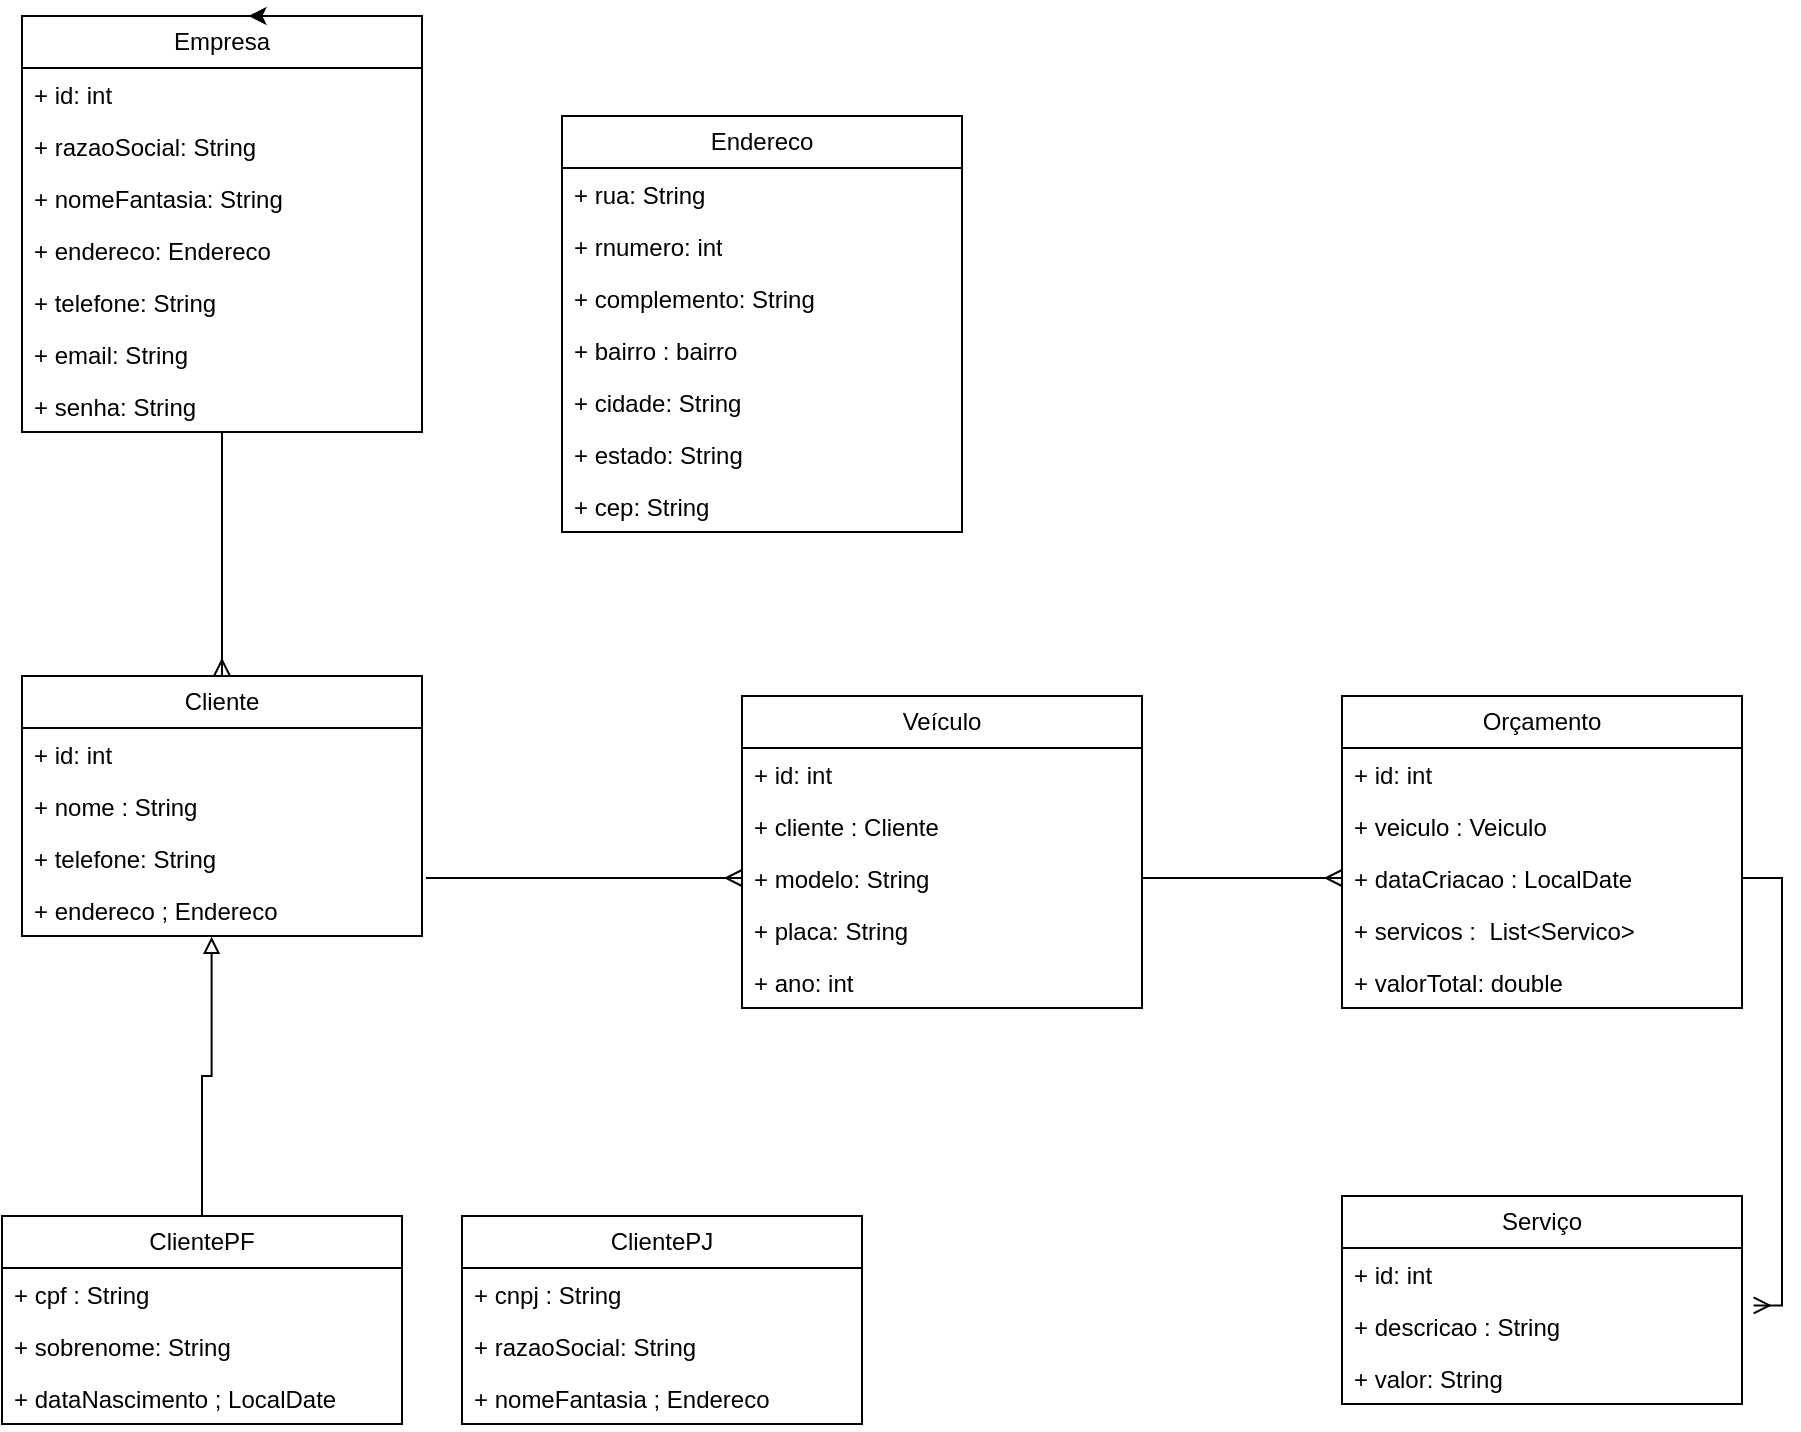 <mxfile version="27.0.9">
  <diagram name="Página-1" id="kKqCdztmSD6UAvL1XPf9">
    <mxGraphModel dx="312" dy="1637" grid="1" gridSize="10" guides="1" tooltips="1" connect="1" arrows="1" fold="1" page="1" pageScale="1" pageWidth="827" pageHeight="1169" math="0" shadow="0">
      <root>
        <mxCell id="0" />
        <mxCell id="1" parent="0" />
        <mxCell id="M29NdvluI0ERa-KUTfLm-1" value="Cliente" style="swimlane;fontStyle=0;childLayout=stackLayout;horizontal=1;startSize=26;fillColor=none;horizontalStack=0;resizeParent=1;resizeParentMax=0;resizeLast=0;collapsible=1;marginBottom=0;whiteSpace=wrap;html=1;" vertex="1" parent="1">
          <mxGeometry x="290" y="50" width="200" height="130" as="geometry" />
        </mxCell>
        <mxCell id="M29NdvluI0ERa-KUTfLm-2" value="+ id: int" style="text;strokeColor=none;fillColor=none;align=left;verticalAlign=top;spacingLeft=4;spacingRight=4;overflow=hidden;rotatable=0;points=[[0,0.5],[1,0.5]];portConstraint=eastwest;whiteSpace=wrap;html=1;" vertex="1" parent="M29NdvluI0ERa-KUTfLm-1">
          <mxGeometry y="26" width="200" height="26" as="geometry" />
        </mxCell>
        <mxCell id="M29NdvluI0ERa-KUTfLm-3" value="+ nome : String" style="text;strokeColor=none;fillColor=none;align=left;verticalAlign=top;spacingLeft=4;spacingRight=4;overflow=hidden;rotatable=0;points=[[0,0.5],[1,0.5]];portConstraint=eastwest;whiteSpace=wrap;html=1;" vertex="1" parent="M29NdvluI0ERa-KUTfLm-1">
          <mxGeometry y="52" width="200" height="26" as="geometry" />
        </mxCell>
        <mxCell id="M29NdvluI0ERa-KUTfLm-4" value="+ telefone: String" style="text;strokeColor=none;fillColor=none;align=left;verticalAlign=top;spacingLeft=4;spacingRight=4;overflow=hidden;rotatable=0;points=[[0,0.5],[1,0.5]];portConstraint=eastwest;whiteSpace=wrap;html=1;" vertex="1" parent="M29NdvluI0ERa-KUTfLm-1">
          <mxGeometry y="78" width="200" height="26" as="geometry" />
        </mxCell>
        <mxCell id="M29NdvluI0ERa-KUTfLm-41" value="+ endereco ; Endereco" style="text;strokeColor=none;fillColor=none;align=left;verticalAlign=top;spacingLeft=4;spacingRight=4;overflow=hidden;rotatable=0;points=[[0,0.5],[1,0.5]];portConstraint=eastwest;whiteSpace=wrap;html=1;" vertex="1" parent="M29NdvluI0ERa-KUTfLm-1">
          <mxGeometry y="104" width="200" height="26" as="geometry" />
        </mxCell>
        <mxCell id="M29NdvluI0ERa-KUTfLm-9" value="Veículo" style="swimlane;fontStyle=0;childLayout=stackLayout;horizontal=1;startSize=26;fillColor=none;horizontalStack=0;resizeParent=1;resizeParentMax=0;resizeLast=0;collapsible=1;marginBottom=0;whiteSpace=wrap;html=1;" vertex="1" parent="1">
          <mxGeometry x="650" y="60" width="200" height="156" as="geometry" />
        </mxCell>
        <mxCell id="M29NdvluI0ERa-KUTfLm-10" value="+ id: int" style="text;strokeColor=none;fillColor=none;align=left;verticalAlign=top;spacingLeft=4;spacingRight=4;overflow=hidden;rotatable=0;points=[[0,0.5],[1,0.5]];portConstraint=eastwest;whiteSpace=wrap;html=1;" vertex="1" parent="M29NdvluI0ERa-KUTfLm-9">
          <mxGeometry y="26" width="200" height="26" as="geometry" />
        </mxCell>
        <mxCell id="M29NdvluI0ERa-KUTfLm-11" value="+ cliente : Cliente" style="text;strokeColor=none;fillColor=none;align=left;verticalAlign=top;spacingLeft=4;spacingRight=4;overflow=hidden;rotatable=0;points=[[0,0.5],[1,0.5]];portConstraint=eastwest;whiteSpace=wrap;html=1;" vertex="1" parent="M29NdvluI0ERa-KUTfLm-9">
          <mxGeometry y="52" width="200" height="26" as="geometry" />
        </mxCell>
        <mxCell id="M29NdvluI0ERa-KUTfLm-12" value="+ modelo: String" style="text;strokeColor=none;fillColor=none;align=left;verticalAlign=top;spacingLeft=4;spacingRight=4;overflow=hidden;rotatable=0;points=[[0,0.5],[1,0.5]];portConstraint=eastwest;whiteSpace=wrap;html=1;" vertex="1" parent="M29NdvluI0ERa-KUTfLm-9">
          <mxGeometry y="78" width="200" height="26" as="geometry" />
        </mxCell>
        <mxCell id="M29NdvluI0ERa-KUTfLm-13" value="+ placa: String" style="text;strokeColor=none;fillColor=none;align=left;verticalAlign=top;spacingLeft=4;spacingRight=4;overflow=hidden;rotatable=0;points=[[0,0.5],[1,0.5]];portConstraint=eastwest;whiteSpace=wrap;html=1;" vertex="1" parent="M29NdvluI0ERa-KUTfLm-9">
          <mxGeometry y="104" width="200" height="26" as="geometry" />
        </mxCell>
        <mxCell id="M29NdvluI0ERa-KUTfLm-14" value="+ ano: int" style="text;strokeColor=none;fillColor=none;align=left;verticalAlign=top;spacingLeft=4;spacingRight=4;overflow=hidden;rotatable=0;points=[[0,0.5],[1,0.5]];portConstraint=eastwest;whiteSpace=wrap;html=1;" vertex="1" parent="M29NdvluI0ERa-KUTfLm-9">
          <mxGeometry y="130" width="200" height="26" as="geometry" />
        </mxCell>
        <mxCell id="M29NdvluI0ERa-KUTfLm-16" value="Serviço" style="swimlane;fontStyle=0;childLayout=stackLayout;horizontal=1;startSize=26;fillColor=none;horizontalStack=0;resizeParent=1;resizeParentMax=0;resizeLast=0;collapsible=1;marginBottom=0;whiteSpace=wrap;html=1;" vertex="1" parent="1">
          <mxGeometry x="950" y="310" width="200" height="104" as="geometry" />
        </mxCell>
        <mxCell id="M29NdvluI0ERa-KUTfLm-17" value="+ id: int" style="text;strokeColor=none;fillColor=none;align=left;verticalAlign=top;spacingLeft=4;spacingRight=4;overflow=hidden;rotatable=0;points=[[0,0.5],[1,0.5]];portConstraint=eastwest;whiteSpace=wrap;html=1;" vertex="1" parent="M29NdvluI0ERa-KUTfLm-16">
          <mxGeometry y="26" width="200" height="26" as="geometry" />
        </mxCell>
        <mxCell id="M29NdvluI0ERa-KUTfLm-18" value="+ descricao : String" style="text;strokeColor=none;fillColor=none;align=left;verticalAlign=top;spacingLeft=4;spacingRight=4;overflow=hidden;rotatable=0;points=[[0,0.5],[1,0.5]];portConstraint=eastwest;whiteSpace=wrap;html=1;" vertex="1" parent="M29NdvluI0ERa-KUTfLm-16">
          <mxGeometry y="52" width="200" height="26" as="geometry" />
        </mxCell>
        <mxCell id="M29NdvluI0ERa-KUTfLm-19" value="+ valor: String" style="text;strokeColor=none;fillColor=none;align=left;verticalAlign=top;spacingLeft=4;spacingRight=4;overflow=hidden;rotatable=0;points=[[0,0.5],[1,0.5]];portConstraint=eastwest;whiteSpace=wrap;html=1;" vertex="1" parent="M29NdvluI0ERa-KUTfLm-16">
          <mxGeometry y="78" width="200" height="26" as="geometry" />
        </mxCell>
        <mxCell id="M29NdvluI0ERa-KUTfLm-22" value="Orçamento" style="swimlane;fontStyle=0;childLayout=stackLayout;horizontal=1;startSize=26;fillColor=none;horizontalStack=0;resizeParent=1;resizeParentMax=0;resizeLast=0;collapsible=1;marginBottom=0;whiteSpace=wrap;html=1;" vertex="1" parent="1">
          <mxGeometry x="950" y="60" width="200" height="156" as="geometry" />
        </mxCell>
        <mxCell id="M29NdvluI0ERa-KUTfLm-23" value="+ id: int" style="text;strokeColor=none;fillColor=none;align=left;verticalAlign=top;spacingLeft=4;spacingRight=4;overflow=hidden;rotatable=0;points=[[0,0.5],[1,0.5]];portConstraint=eastwest;whiteSpace=wrap;html=1;" vertex="1" parent="M29NdvluI0ERa-KUTfLm-22">
          <mxGeometry y="26" width="200" height="26" as="geometry" />
        </mxCell>
        <mxCell id="M29NdvluI0ERa-KUTfLm-24" value="+ veiculo : Veiculo" style="text;strokeColor=none;fillColor=none;align=left;verticalAlign=top;spacingLeft=4;spacingRight=4;overflow=hidden;rotatable=0;points=[[0,0.5],[1,0.5]];portConstraint=eastwest;whiteSpace=wrap;html=1;" vertex="1" parent="M29NdvluI0ERa-KUTfLm-22">
          <mxGeometry y="52" width="200" height="26" as="geometry" />
        </mxCell>
        <mxCell id="M29NdvluI0ERa-KUTfLm-25" value="+ dataCriacao : LocalDate&lt;div&gt;&lt;br&gt;&lt;/div&gt;" style="text;strokeColor=none;fillColor=none;align=left;verticalAlign=top;spacingLeft=4;spacingRight=4;overflow=hidden;rotatable=0;points=[[0,0.5],[1,0.5]];portConstraint=eastwest;whiteSpace=wrap;html=1;" vertex="1" parent="M29NdvluI0ERa-KUTfLm-22">
          <mxGeometry y="78" width="200" height="26" as="geometry" />
        </mxCell>
        <mxCell id="M29NdvluI0ERa-KUTfLm-26" value="&lt;div&gt;+ servicos :&amp;nbsp; List&amp;lt;Servico&amp;gt;&lt;/div&gt;" style="text;strokeColor=none;fillColor=none;align=left;verticalAlign=top;spacingLeft=4;spacingRight=4;overflow=hidden;rotatable=0;points=[[0,0.5],[1,0.5]];portConstraint=eastwest;whiteSpace=wrap;html=1;" vertex="1" parent="M29NdvluI0ERa-KUTfLm-22">
          <mxGeometry y="104" width="200" height="26" as="geometry" />
        </mxCell>
        <mxCell id="M29NdvluI0ERa-KUTfLm-27" value="&lt;div&gt;+ valorTotal: double&lt;/div&gt;" style="text;strokeColor=none;fillColor=none;align=left;verticalAlign=top;spacingLeft=4;spacingRight=4;overflow=hidden;rotatable=0;points=[[0,0.5],[1,0.5]];portConstraint=eastwest;whiteSpace=wrap;html=1;" vertex="1" parent="M29NdvluI0ERa-KUTfLm-22">
          <mxGeometry y="130" width="200" height="26" as="geometry" />
        </mxCell>
        <mxCell id="M29NdvluI0ERa-KUTfLm-28" style="edgeStyle=orthogonalEdgeStyle;rounded=0;orthogonalLoop=1;jettySize=auto;html=1;entryX=1.01;entryY=0.885;entryDx=0;entryDy=0;entryPerimeter=0;endArrow=none;endFill=0;startArrow=ERmany;startFill=0;" edge="1" parent="1" source="M29NdvluI0ERa-KUTfLm-12">
          <mxGeometry relative="1" as="geometry">
            <mxPoint x="492.0" y="151.01" as="targetPoint" />
          </mxGeometry>
        </mxCell>
        <mxCell id="M29NdvluI0ERa-KUTfLm-29" style="edgeStyle=orthogonalEdgeStyle;rounded=0;orthogonalLoop=1;jettySize=auto;html=1;entryX=0;entryY=0.5;entryDx=0;entryDy=0;endArrow=ERmany;endFill=0;" edge="1" parent="1" source="M29NdvluI0ERa-KUTfLm-12" target="M29NdvluI0ERa-KUTfLm-25">
          <mxGeometry relative="1" as="geometry" />
        </mxCell>
        <mxCell id="M29NdvluI0ERa-KUTfLm-30" style="edgeStyle=orthogonalEdgeStyle;rounded=0;orthogonalLoop=1;jettySize=auto;html=1;entryX=1.029;entryY=0.104;entryDx=0;entryDy=0;entryPerimeter=0;endArrow=ERmany;endFill=0;" edge="1" parent="1" source="M29NdvluI0ERa-KUTfLm-25" target="M29NdvluI0ERa-KUTfLm-18">
          <mxGeometry relative="1" as="geometry">
            <Array as="points">
              <mxPoint x="1170" y="151" />
              <mxPoint x="1170" y="365" />
            </Array>
          </mxGeometry>
        </mxCell>
        <mxCell id="M29NdvluI0ERa-KUTfLm-48" style="edgeStyle=orthogonalEdgeStyle;rounded=0;orthogonalLoop=1;jettySize=auto;html=1;entryX=0.5;entryY=0;entryDx=0;entryDy=0;endArrow=ERmany;endFill=0;" edge="1" parent="1" source="M29NdvluI0ERa-KUTfLm-32" target="M29NdvluI0ERa-KUTfLm-1">
          <mxGeometry relative="1" as="geometry" />
        </mxCell>
        <mxCell id="M29NdvluI0ERa-KUTfLm-32" value="Empresa" style="swimlane;fontStyle=0;childLayout=stackLayout;horizontal=1;startSize=26;fillColor=none;horizontalStack=0;resizeParent=1;resizeParentMax=0;resizeLast=0;collapsible=1;marginBottom=0;whiteSpace=wrap;html=1;" vertex="1" parent="1">
          <mxGeometry x="290" y="-280" width="200" height="208" as="geometry" />
        </mxCell>
        <mxCell id="M29NdvluI0ERa-KUTfLm-33" value="+ id: int" style="text;strokeColor=none;fillColor=none;align=left;verticalAlign=top;spacingLeft=4;spacingRight=4;overflow=hidden;rotatable=0;points=[[0,0.5],[1,0.5]];portConstraint=eastwest;whiteSpace=wrap;html=1;" vertex="1" parent="M29NdvluI0ERa-KUTfLm-32">
          <mxGeometry y="26" width="200" height="26" as="geometry" />
        </mxCell>
        <mxCell id="M29NdvluI0ERa-KUTfLm-34" value="+ razaoSocial: String" style="text;strokeColor=none;fillColor=none;align=left;verticalAlign=top;spacingLeft=4;spacingRight=4;overflow=hidden;rotatable=0;points=[[0,0.5],[1,0.5]];portConstraint=eastwest;whiteSpace=wrap;html=1;" vertex="1" parent="M29NdvluI0ERa-KUTfLm-32">
          <mxGeometry y="52" width="200" height="26" as="geometry" />
        </mxCell>
        <mxCell id="M29NdvluI0ERa-KUTfLm-35" value="+ nomeFantasia: String" style="text;strokeColor=none;fillColor=none;align=left;verticalAlign=top;spacingLeft=4;spacingRight=4;overflow=hidden;rotatable=0;points=[[0,0.5],[1,0.5]];portConstraint=eastwest;whiteSpace=wrap;html=1;" vertex="1" parent="M29NdvluI0ERa-KUTfLm-32">
          <mxGeometry y="78" width="200" height="26" as="geometry" />
        </mxCell>
        <mxCell id="M29NdvluI0ERa-KUTfLm-36" value="+ endereco: Endereco" style="text;strokeColor=none;fillColor=none;align=left;verticalAlign=top;spacingLeft=4;spacingRight=4;overflow=hidden;rotatable=0;points=[[0,0.5],[1,0.5]];portConstraint=eastwest;whiteSpace=wrap;html=1;" vertex="1" parent="M29NdvluI0ERa-KUTfLm-32">
          <mxGeometry y="104" width="200" height="26" as="geometry" />
        </mxCell>
        <mxCell id="M29NdvluI0ERa-KUTfLm-37" value="+ telefone: String" style="text;strokeColor=none;fillColor=none;align=left;verticalAlign=top;spacingLeft=4;spacingRight=4;overflow=hidden;rotatable=0;points=[[0,0.5],[1,0.5]];portConstraint=eastwest;whiteSpace=wrap;html=1;" vertex="1" parent="M29NdvluI0ERa-KUTfLm-32">
          <mxGeometry y="130" width="200" height="26" as="geometry" />
        </mxCell>
        <mxCell id="M29NdvluI0ERa-KUTfLm-38" value="+ email: String" style="text;strokeColor=none;fillColor=none;align=left;verticalAlign=top;spacingLeft=4;spacingRight=4;overflow=hidden;rotatable=0;points=[[0,0.5],[1,0.5]];portConstraint=eastwest;whiteSpace=wrap;html=1;" vertex="1" parent="M29NdvluI0ERa-KUTfLm-32">
          <mxGeometry y="156" width="200" height="26" as="geometry" />
        </mxCell>
        <mxCell id="M29NdvluI0ERa-KUTfLm-39" value="+ senha: String" style="text;strokeColor=none;fillColor=none;align=left;verticalAlign=top;spacingLeft=4;spacingRight=4;overflow=hidden;rotatable=0;points=[[0,0.5],[1,0.5]];portConstraint=eastwest;whiteSpace=wrap;html=1;" vertex="1" parent="M29NdvluI0ERa-KUTfLm-32">
          <mxGeometry y="182" width="200" height="26" as="geometry" />
        </mxCell>
        <mxCell id="M29NdvluI0ERa-KUTfLm-40" style="edgeStyle=orthogonalEdgeStyle;rounded=0;orthogonalLoop=1;jettySize=auto;html=1;exitX=0.75;exitY=0;exitDx=0;exitDy=0;entryX=0.566;entryY=0.002;entryDx=0;entryDy=0;entryPerimeter=0;" edge="1" parent="1" source="M29NdvluI0ERa-KUTfLm-32" target="M29NdvluI0ERa-KUTfLm-32">
          <mxGeometry relative="1" as="geometry" />
        </mxCell>
        <mxCell id="M29NdvluI0ERa-KUTfLm-42" value="ClientePF" style="swimlane;fontStyle=0;childLayout=stackLayout;horizontal=1;startSize=26;fillColor=none;horizontalStack=0;resizeParent=1;resizeParentMax=0;resizeLast=0;collapsible=1;marginBottom=0;whiteSpace=wrap;html=1;" vertex="1" parent="1">
          <mxGeometry x="280" y="320" width="200" height="104" as="geometry" />
        </mxCell>
        <mxCell id="M29NdvluI0ERa-KUTfLm-44" value="+ cpf : String" style="text;strokeColor=none;fillColor=none;align=left;verticalAlign=top;spacingLeft=4;spacingRight=4;overflow=hidden;rotatable=0;points=[[0,0.5],[1,0.5]];portConstraint=eastwest;whiteSpace=wrap;html=1;" vertex="1" parent="M29NdvluI0ERa-KUTfLm-42">
          <mxGeometry y="26" width="200" height="26" as="geometry" />
        </mxCell>
        <mxCell id="M29NdvluI0ERa-KUTfLm-45" value="+ sobrenome: String" style="text;strokeColor=none;fillColor=none;align=left;verticalAlign=top;spacingLeft=4;spacingRight=4;overflow=hidden;rotatable=0;points=[[0,0.5],[1,0.5]];portConstraint=eastwest;whiteSpace=wrap;html=1;" vertex="1" parent="M29NdvluI0ERa-KUTfLm-42">
          <mxGeometry y="52" width="200" height="26" as="geometry" />
        </mxCell>
        <mxCell id="M29NdvluI0ERa-KUTfLm-46" value="+ dataNascimento ; LocalDate" style="text;strokeColor=none;fillColor=none;align=left;verticalAlign=top;spacingLeft=4;spacingRight=4;overflow=hidden;rotatable=0;points=[[0,0.5],[1,0.5]];portConstraint=eastwest;whiteSpace=wrap;html=1;" vertex="1" parent="M29NdvluI0ERa-KUTfLm-42">
          <mxGeometry y="78" width="200" height="26" as="geometry" />
        </mxCell>
        <mxCell id="M29NdvluI0ERa-KUTfLm-47" style="edgeStyle=orthogonalEdgeStyle;rounded=0;orthogonalLoop=1;jettySize=auto;html=1;entryX=0.474;entryY=1.016;entryDx=0;entryDy=0;entryPerimeter=0;endArrow=block;endFill=0;" edge="1" parent="1" source="M29NdvluI0ERa-KUTfLm-42" target="M29NdvluI0ERa-KUTfLm-41">
          <mxGeometry relative="1" as="geometry" />
        </mxCell>
        <mxCell id="M29NdvluI0ERa-KUTfLm-49" value="ClientePJ" style="swimlane;fontStyle=0;childLayout=stackLayout;horizontal=1;startSize=26;fillColor=none;horizontalStack=0;resizeParent=1;resizeParentMax=0;resizeLast=0;collapsible=1;marginBottom=0;whiteSpace=wrap;html=1;" vertex="1" parent="1">
          <mxGeometry x="510" y="320" width="200" height="104" as="geometry" />
        </mxCell>
        <mxCell id="M29NdvluI0ERa-KUTfLm-51" value="+ cnpj : String" style="text;strokeColor=none;fillColor=none;align=left;verticalAlign=top;spacingLeft=4;spacingRight=4;overflow=hidden;rotatable=0;points=[[0,0.5],[1,0.5]];portConstraint=eastwest;whiteSpace=wrap;html=1;" vertex="1" parent="M29NdvluI0ERa-KUTfLm-49">
          <mxGeometry y="26" width="200" height="26" as="geometry" />
        </mxCell>
        <mxCell id="M29NdvluI0ERa-KUTfLm-52" value="+ razaoSocial: String" style="text;strokeColor=none;fillColor=none;align=left;verticalAlign=top;spacingLeft=4;spacingRight=4;overflow=hidden;rotatable=0;points=[[0,0.5],[1,0.5]];portConstraint=eastwest;whiteSpace=wrap;html=1;" vertex="1" parent="M29NdvluI0ERa-KUTfLm-49">
          <mxGeometry y="52" width="200" height="26" as="geometry" />
        </mxCell>
        <mxCell id="M29NdvluI0ERa-KUTfLm-53" value="+ nomeFantasia ; Endereco" style="text;strokeColor=none;fillColor=none;align=left;verticalAlign=top;spacingLeft=4;spacingRight=4;overflow=hidden;rotatable=0;points=[[0,0.5],[1,0.5]];portConstraint=eastwest;whiteSpace=wrap;html=1;" vertex="1" parent="M29NdvluI0ERa-KUTfLm-49">
          <mxGeometry y="78" width="200" height="26" as="geometry" />
        </mxCell>
        <mxCell id="M29NdvluI0ERa-KUTfLm-54" value="Endereco" style="swimlane;fontStyle=0;childLayout=stackLayout;horizontal=1;startSize=26;fillColor=none;horizontalStack=0;resizeParent=1;resizeParentMax=0;resizeLast=0;collapsible=1;marginBottom=0;whiteSpace=wrap;html=1;" vertex="1" parent="1">
          <mxGeometry x="560" y="-230" width="200" height="208" as="geometry" />
        </mxCell>
        <mxCell id="M29NdvluI0ERa-KUTfLm-55" value="+ rua: String" style="text;strokeColor=none;fillColor=none;align=left;verticalAlign=top;spacingLeft=4;spacingRight=4;overflow=hidden;rotatable=0;points=[[0,0.5],[1,0.5]];portConstraint=eastwest;whiteSpace=wrap;html=1;" vertex="1" parent="M29NdvluI0ERa-KUTfLm-54">
          <mxGeometry y="26" width="200" height="26" as="geometry" />
        </mxCell>
        <mxCell id="M29NdvluI0ERa-KUTfLm-56" value="+ rnumero: int" style="text;strokeColor=none;fillColor=none;align=left;verticalAlign=top;spacingLeft=4;spacingRight=4;overflow=hidden;rotatable=0;points=[[0,0.5],[1,0.5]];portConstraint=eastwest;whiteSpace=wrap;html=1;" vertex="1" parent="M29NdvluI0ERa-KUTfLm-54">
          <mxGeometry y="52" width="200" height="26" as="geometry" />
        </mxCell>
        <mxCell id="M29NdvluI0ERa-KUTfLm-57" value="+ complemento: String" style="text;strokeColor=none;fillColor=none;align=left;verticalAlign=top;spacingLeft=4;spacingRight=4;overflow=hidden;rotatable=0;points=[[0,0.5],[1,0.5]];portConstraint=eastwest;whiteSpace=wrap;html=1;" vertex="1" parent="M29NdvluI0ERa-KUTfLm-54">
          <mxGeometry y="78" width="200" height="26" as="geometry" />
        </mxCell>
        <mxCell id="M29NdvluI0ERa-KUTfLm-58" value="+ bairro : bairro" style="text;strokeColor=none;fillColor=none;align=left;verticalAlign=top;spacingLeft=4;spacingRight=4;overflow=hidden;rotatable=0;points=[[0,0.5],[1,0.5]];portConstraint=eastwest;whiteSpace=wrap;html=1;" vertex="1" parent="M29NdvluI0ERa-KUTfLm-54">
          <mxGeometry y="104" width="200" height="26" as="geometry" />
        </mxCell>
        <mxCell id="M29NdvluI0ERa-KUTfLm-59" value="+ cidade: String" style="text;strokeColor=none;fillColor=none;align=left;verticalAlign=top;spacingLeft=4;spacingRight=4;overflow=hidden;rotatable=0;points=[[0,0.5],[1,0.5]];portConstraint=eastwest;whiteSpace=wrap;html=1;" vertex="1" parent="M29NdvluI0ERa-KUTfLm-54">
          <mxGeometry y="130" width="200" height="26" as="geometry" />
        </mxCell>
        <mxCell id="M29NdvluI0ERa-KUTfLm-60" value="+ estado: String" style="text;strokeColor=none;fillColor=none;align=left;verticalAlign=top;spacingLeft=4;spacingRight=4;overflow=hidden;rotatable=0;points=[[0,0.5],[1,0.5]];portConstraint=eastwest;whiteSpace=wrap;html=1;" vertex="1" parent="M29NdvluI0ERa-KUTfLm-54">
          <mxGeometry y="156" width="200" height="26" as="geometry" />
        </mxCell>
        <mxCell id="M29NdvluI0ERa-KUTfLm-61" value="+ cep: String" style="text;strokeColor=none;fillColor=none;align=left;verticalAlign=top;spacingLeft=4;spacingRight=4;overflow=hidden;rotatable=0;points=[[0,0.5],[1,0.5]];portConstraint=eastwest;whiteSpace=wrap;html=1;" vertex="1" parent="M29NdvluI0ERa-KUTfLm-54">
          <mxGeometry y="182" width="200" height="26" as="geometry" />
        </mxCell>
      </root>
    </mxGraphModel>
  </diagram>
</mxfile>
